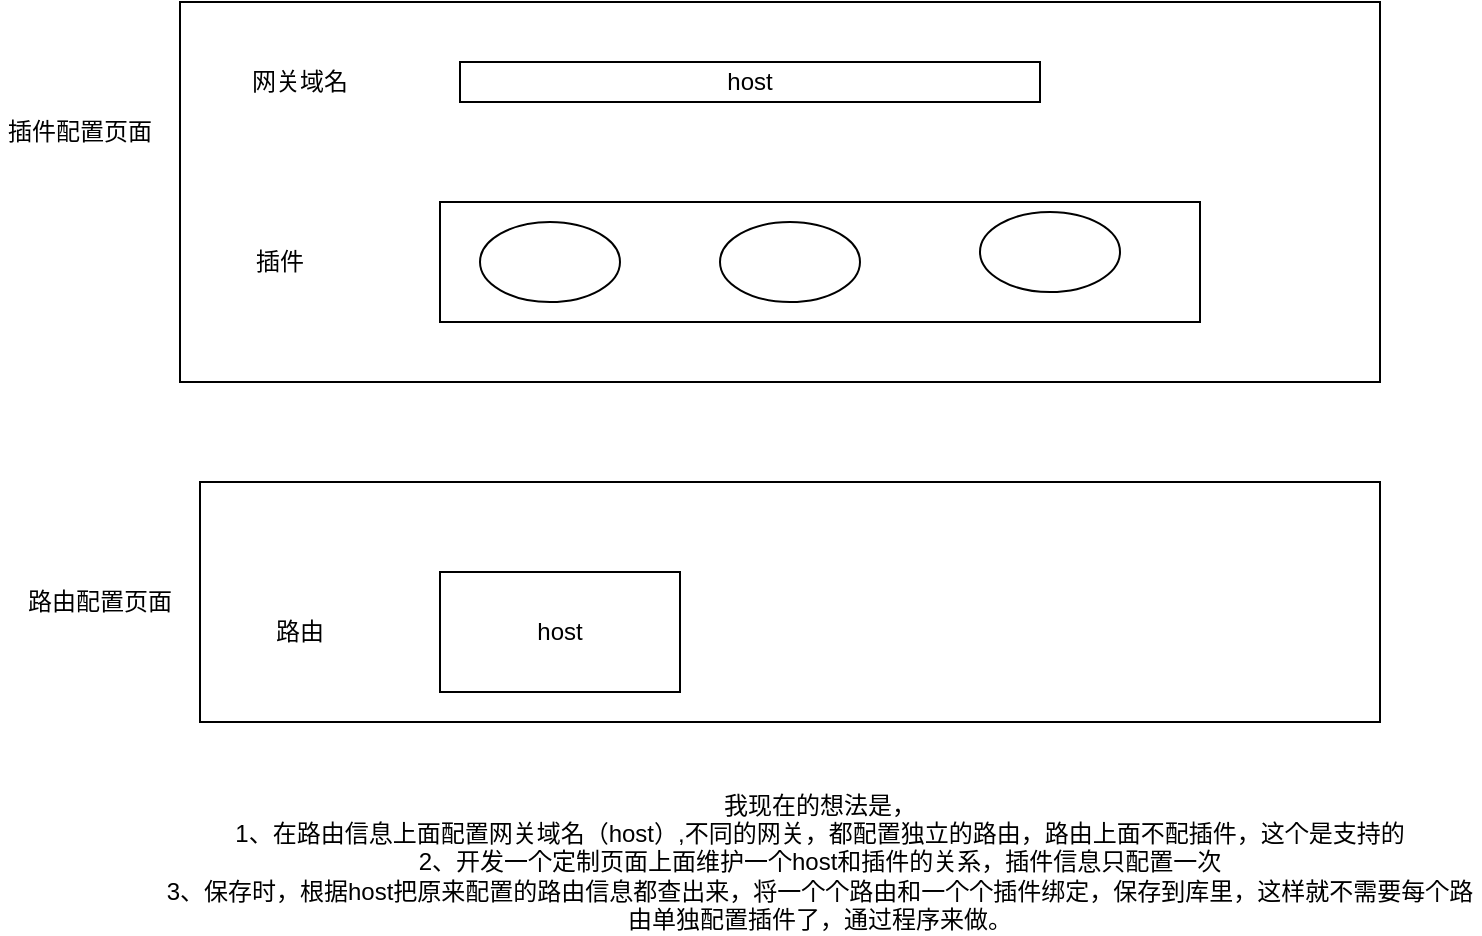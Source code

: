 <mxfile version="16.2.1" type="github">
  <diagram id="E2uaZXEqhyNYzbmC_SEe" name="Page-1">
    <mxGraphModel dx="1662" dy="762" grid="1" gridSize="10" guides="1" tooltips="1" connect="1" arrows="1" fold="1" page="1" pageScale="1" pageWidth="827" pageHeight="1169" math="0" shadow="0">
      <root>
        <mxCell id="0" />
        <mxCell id="1" parent="0" />
        <mxCell id="mUsWHg592h1bCQiPM_Ol-15" value="" style="rounded=0;whiteSpace=wrap;html=1;" vertex="1" parent="1">
          <mxGeometry x="120" y="120" width="600" height="190" as="geometry" />
        </mxCell>
        <mxCell id="mUsWHg592h1bCQiPM_Ol-13" value="" style="rounded=0;whiteSpace=wrap;html=1;" vertex="1" parent="1">
          <mxGeometry x="130" y="360" width="590" height="120" as="geometry" />
        </mxCell>
        <mxCell id="mUsWHg592h1bCQiPM_Ol-1" value="host" style="rounded=0;whiteSpace=wrap;html=1;" vertex="1" parent="1">
          <mxGeometry x="260" y="150" width="290" height="20" as="geometry" />
        </mxCell>
        <mxCell id="mUsWHg592h1bCQiPM_Ol-2" value="网关域名" style="text;html=1;strokeColor=none;fillColor=none;align=center;verticalAlign=middle;whiteSpace=wrap;rounded=0;" vertex="1" parent="1">
          <mxGeometry x="150" y="145" width="60" height="30" as="geometry" />
        </mxCell>
        <mxCell id="mUsWHg592h1bCQiPM_Ol-3" value="" style="rounded=0;whiteSpace=wrap;html=1;" vertex="1" parent="1">
          <mxGeometry x="250" y="220" width="380" height="60" as="geometry" />
        </mxCell>
        <mxCell id="mUsWHg592h1bCQiPM_Ol-4" value="" style="ellipse;whiteSpace=wrap;html=1;" vertex="1" parent="1">
          <mxGeometry x="270" y="230" width="70" height="40" as="geometry" />
        </mxCell>
        <mxCell id="mUsWHg592h1bCQiPM_Ol-5" value="" style="ellipse;whiteSpace=wrap;html=1;" vertex="1" parent="1">
          <mxGeometry x="390" y="230" width="70" height="40" as="geometry" />
        </mxCell>
        <mxCell id="mUsWHg592h1bCQiPM_Ol-6" value="" style="ellipse;whiteSpace=wrap;html=1;" vertex="1" parent="1">
          <mxGeometry x="520" y="225" width="70" height="40" as="geometry" />
        </mxCell>
        <mxCell id="mUsWHg592h1bCQiPM_Ol-7" value="插件" style="text;html=1;strokeColor=none;fillColor=none;align=center;verticalAlign=middle;whiteSpace=wrap;rounded=0;" vertex="1" parent="1">
          <mxGeometry x="140" y="235" width="60" height="30" as="geometry" />
        </mxCell>
        <mxCell id="mUsWHg592h1bCQiPM_Ol-8" value="路由" style="text;html=1;strokeColor=none;fillColor=none;align=center;verticalAlign=middle;whiteSpace=wrap;rounded=0;" vertex="1" parent="1">
          <mxGeometry x="150" y="420" width="60" height="30" as="geometry" />
        </mxCell>
        <mxCell id="mUsWHg592h1bCQiPM_Ol-10" value="host" style="rounded=0;whiteSpace=wrap;html=1;" vertex="1" parent="1">
          <mxGeometry x="250" y="405" width="120" height="60" as="geometry" />
        </mxCell>
        <mxCell id="mUsWHg592h1bCQiPM_Ol-12" value="我现在的想法是，&lt;br&gt;1、在路由信息上面配置网关域名（host）,不同的网关，都配置独立的路由，路由上面不配插件，这个是支持的&lt;br&gt;2、开发一个定制页面上面维护一个host和插件的关系，插件信息只配置一次&lt;br&gt;3、保存时，根据host把原来配置的路由信息都查出来，将一个个路由和一个个插件绑定，保存到库里，这样就不需要每个路由单独配置插件了，通过程序来做。" style="text;html=1;strokeColor=none;fillColor=none;align=center;verticalAlign=middle;whiteSpace=wrap;rounded=0;" vertex="1" parent="1">
          <mxGeometry x="110" y="515" width="660" height="70" as="geometry" />
        </mxCell>
        <mxCell id="mUsWHg592h1bCQiPM_Ol-14" value="路由配置页面" style="text;html=1;strokeColor=none;fillColor=none;align=center;verticalAlign=middle;whiteSpace=wrap;rounded=0;" vertex="1" parent="1">
          <mxGeometry x="40" y="410" width="80" height="20" as="geometry" />
        </mxCell>
        <mxCell id="mUsWHg592h1bCQiPM_Ol-16" value="插件配置页面" style="text;html=1;strokeColor=none;fillColor=none;align=center;verticalAlign=middle;whiteSpace=wrap;rounded=0;" vertex="1" parent="1">
          <mxGeometry x="30" y="175" width="80" height="20" as="geometry" />
        </mxCell>
      </root>
    </mxGraphModel>
  </diagram>
</mxfile>
